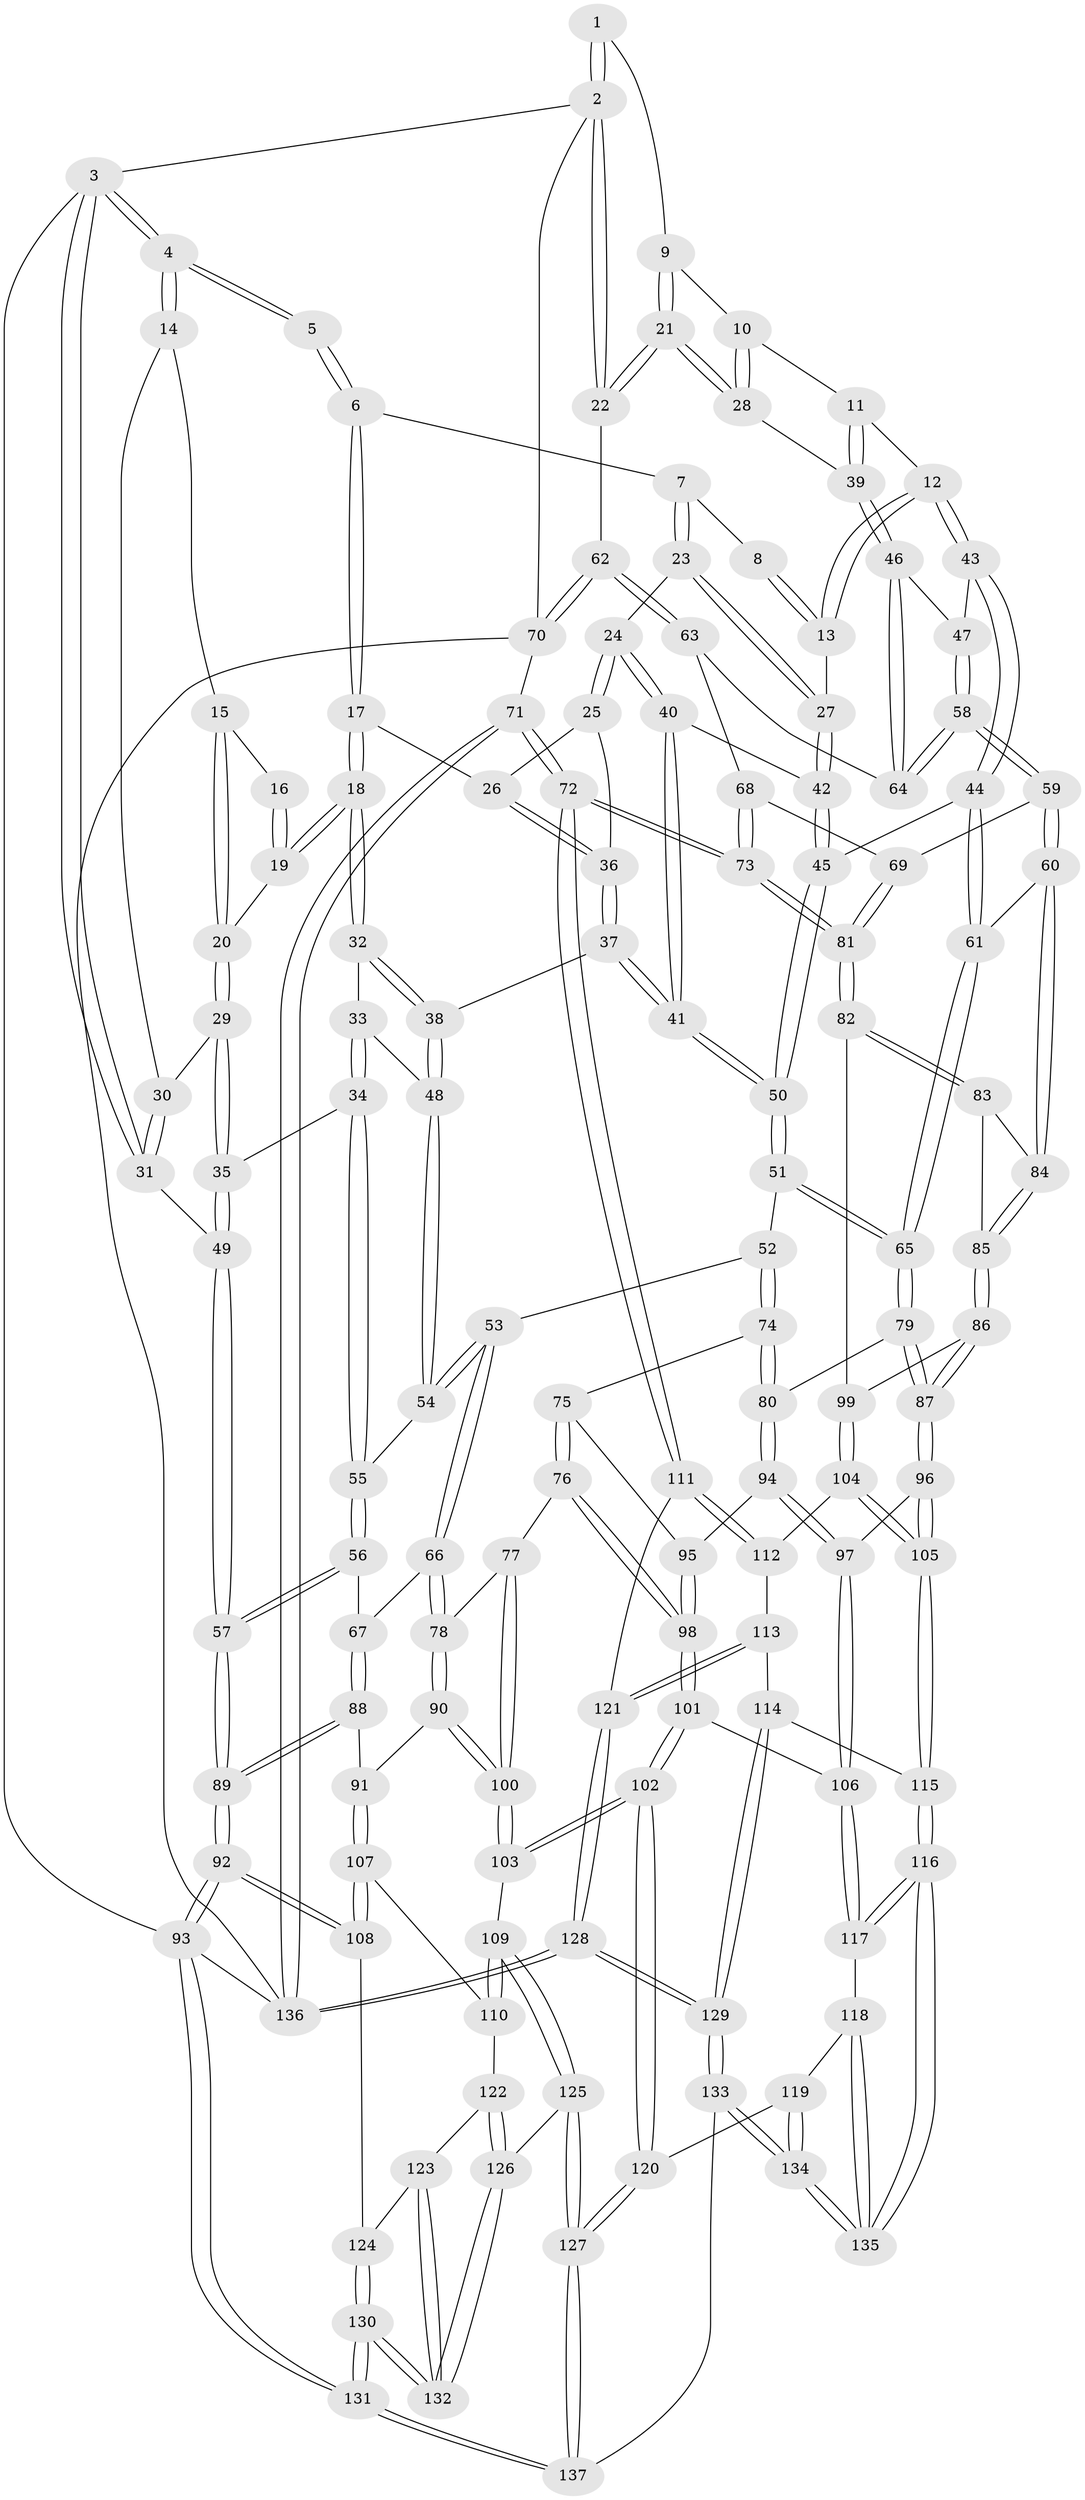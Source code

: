 // coarse degree distribution, {4: 0.11904761904761904, 3: 0.6785714285714286, 2: 0.13095238095238096, 6: 0.011904761904761904, 5: 0.05952380952380952}
// Generated by graph-tools (version 1.1) at 2025/54/03/04/25 22:54:49]
// undirected, 137 vertices, 339 edges
graph export_dot {
  node [color=gray90,style=filled];
  1 [pos="+0.878125550490636+0"];
  2 [pos="+1+0"];
  3 [pos="+0+0"];
  4 [pos="+0+0"];
  5 [pos="+0.18853696822190164+0"];
  6 [pos="+0.3359896307322768+0"];
  7 [pos="+0.5412554674844313+0"];
  8 [pos="+0.8589270046449815+0"];
  9 [pos="+0.8912347386476843+0"];
  10 [pos="+0.8850591282737469+0.031611783104542684"];
  11 [pos="+0.8182189744921621+0.11347581333202608"];
  12 [pos="+0.7579878252547915+0.13431533574561805"];
  13 [pos="+0.7511022922711764+0.1300827747948549"];
  14 [pos="+0.0873509377704173+0.0638133110945748"];
  15 [pos="+0.15550789590541328+0"];
  16 [pos="+0.16128177836573562+0"];
  17 [pos="+0.32128306450511007+0.044394730902249296"];
  18 [pos="+0.29542127491599524+0.08444271847913176"];
  19 [pos="+0.2090496282080409+0.08622635663883299"];
  20 [pos="+0.16028217383681365+0.09410265878259173"];
  21 [pos="+1+0.17363173959604894"];
  22 [pos="+1+0.15955308363520904"];
  23 [pos="+0.5646273347589795+0"];
  24 [pos="+0.5060557319079155+0.12718207844630158"];
  25 [pos="+0.4210105673100254+0.1074327389185965"];
  26 [pos="+0.3657270871246541+0.07586067860615159"];
  27 [pos="+0.7164962893233605+0.12542513520150703"];
  28 [pos="+1+0.17550196645342817"];
  29 [pos="+0.0973671670395173+0.15742266875480487"];
  30 [pos="+0.08728476787993984+0.06483568428731035"];
  31 [pos="+0+0"];
  32 [pos="+0.29522542728376666+0.0859969509199544"];
  33 [pos="+0.24600706752439117+0.1901977732057214"];
  34 [pos="+0.1175535293100066+0.19599253838366143"];
  35 [pos="+0.08722413964600755+0.17960468481814096"];
  36 [pos="+0.3832586735163504+0.18622209482282115"];
  37 [pos="+0.3762872857223746+0.21254527464796627"];
  38 [pos="+0.3716073967897563+0.21095778105858184"];
  39 [pos="+1+0.17870503826380524"];
  40 [pos="+0.5105411740556973+0.1420326228505063"];
  41 [pos="+0.4372730857023572+0.2621449568628829"];
  42 [pos="+0.61700749542745+0.19310348243931602"];
  43 [pos="+0.7896987590899193+0.2231847847948114"];
  44 [pos="+0.6535162364968711+0.30973914374056255"];
  45 [pos="+0.6164261889165499+0.26379660877706035"];
  46 [pos="+0.8996549006659007+0.2746951575800989"];
  47 [pos="+0.8040072713461729+0.23880715930291388"];
  48 [pos="+0.273761179293693+0.23065269693856136"];
  49 [pos="+0+0.2608643131513817"];
  50 [pos="+0.4441022009657079+0.3300895931142469"];
  51 [pos="+0.44166371123113696+0.33778795030729036"];
  52 [pos="+0.3592201393939714+0.3807784901235332"];
  53 [pos="+0.30613279756402706+0.3780769454929587"];
  54 [pos="+0.270382723071407+0.32832136473494705"];
  55 [pos="+0.1734853033960404+0.30377038386993505"];
  56 [pos="+0.09617355214097265+0.40058212003053634"];
  57 [pos="+0+0.3010488160648556"];
  58 [pos="+0.7422771304820039+0.40395999334985383"];
  59 [pos="+0.7242558577396173+0.42067143794386186"];
  60 [pos="+0.688666681819037+0.4345304839800665"];
  61 [pos="+0.6787833239662676+0.4311854441645129"];
  62 [pos="+1+0.40898483636324334"];
  63 [pos="+0.9172372177416104+0.38094790179229554"];
  64 [pos="+0.8995774289934035+0.35216216411023454"];
  65 [pos="+0.5720673515660133+0.462973714042776"];
  66 [pos="+0.2034922829429212+0.48297032843367577"];
  67 [pos="+0.16304376092595135+0.4727044168175571"];
  68 [pos="+0.9138466259715435+0.40064169837595087"];
  69 [pos="+0.843244614699689+0.4656915843795228"];
  70 [pos="+1+0.7045883037220203"];
  71 [pos="+1+0.7042297265753328"];
  72 [pos="+1+0.7002480131388445"];
  73 [pos="+0.9966891155076691+0.6499898834296962"];
  74 [pos="+0.39110377749896413+0.5223534376823539"];
  75 [pos="+0.3435310338539959+0.5539723954916638"];
  76 [pos="+0.2796611768646195+0.5708415054561795"];
  77 [pos="+0.27754946496632166+0.5696414324895032"];
  78 [pos="+0.20856231123868152+0.4955182591224465"];
  79 [pos="+0.5669843801204238+0.47360652426433336"];
  80 [pos="+0.438906283173314+0.5454912857980148"];
  81 [pos="+0.9045781278143306+0.6186372133331108"];
  82 [pos="+0.8906083485285781+0.6180050614456736"];
  83 [pos="+0.8119495225210261+0.5652297611594144"];
  84 [pos="+0.6939335062440619+0.4476599390166096"];
  85 [pos="+0.6966750541408662+0.5887004398096943"];
  86 [pos="+0.6919474235158783+0.6115318090949083"];
  87 [pos="+0.581581748365846+0.6579302411929491"];
  88 [pos="+0.00785247171724896+0.6017692050033491"];
  89 [pos="+0+0.5579458590303001"];
  90 [pos="+0.13659211252577844+0.6660302964672614"];
  91 [pos="+0.07712041726061042+0.6575920600660169"];
  92 [pos="+0+0.8318152877971656"];
  93 [pos="+0+1"];
  94 [pos="+0.4547326231648884+0.658676138236721"];
  95 [pos="+0.36732645313274287+0.6029373646642935"];
  96 [pos="+0.5607179380597188+0.6979771239886396"];
  97 [pos="+0.47139366918325365+0.7116132253861389"];
  98 [pos="+0.3145262487349744+0.6971172674861191"];
  99 [pos="+0.7640031048127887+0.6635979510344605"];
  100 [pos="+0.16352920849679692+0.6847626785772283"];
  101 [pos="+0.31780220851505026+0.7171825796508998"];
  102 [pos="+0.24381161124239445+0.7614557415821821"];
  103 [pos="+0.2223334464038075+0.7581169464874947"];
  104 [pos="+0.734907227505464+0.725875867382047"];
  105 [pos="+0.6172849193312183+0.7526691671050769"];
  106 [pos="+0.44810608652714745+0.7313131225666668"];
  107 [pos="+0.04894569671122789+0.775291875503966"];
  108 [pos="+0.019351248994161855+0.7998451715452047"];
  109 [pos="+0.17651681538514372+0.7945670449687019"];
  110 [pos="+0.15729799409017742+0.800358116132849"];
  111 [pos="+0.9676603925241372+0.7612650832336498"];
  112 [pos="+0.751031175078974+0.7478503870687648"];
  113 [pos="+0.7642627599750321+0.8147050136981624"];
  114 [pos="+0.7214379858056604+0.8357890303779193"];
  115 [pos="+0.6276452587875929+0.800099490277252"];
  116 [pos="+0.5986138609263643+0.9105299996585386"];
  117 [pos="+0.44627749585007415+0.780386416306558"];
  118 [pos="+0.4238195333734771+0.8576858496530164"];
  119 [pos="+0.36494957871826705+0.9153527990257757"];
  120 [pos="+0.30838977676920126+0.9376199326177125"];
  121 [pos="+0.8435262190232108+0.8526703349768103"];
  122 [pos="+0.1256203046353171+0.8357219017166353"];
  123 [pos="+0.07674861853266558+0.8547207909786437"];
  124 [pos="+0.05371180983351643+0.8457530532166048"];
  125 [pos="+0.17047177432123614+0.9331564555215387"];
  126 [pos="+0.12286789961431141+0.9519624023820258"];
  127 [pos="+0.30391617108385527+0.9452808999649942"];
  128 [pos="+0.7200778769203332+1"];
  129 [pos="+0.7165774290853955+1"];
  130 [pos="+0+1"];
  131 [pos="+0+1"];
  132 [pos="+0.11630084661993458+0.9563301355591273"];
  133 [pos="+0.6818899511327178+1"];
  134 [pos="+0.6352905821012049+1"];
  135 [pos="+0.599362980350216+0.9873483459903307"];
  136 [pos="+0.734949118588111+1"];
  137 [pos="+0.30547594684326285+1"];
  1 -- 2;
  1 -- 2;
  1 -- 9;
  2 -- 3;
  2 -- 22;
  2 -- 22;
  2 -- 70;
  3 -- 4;
  3 -- 4;
  3 -- 31;
  3 -- 31;
  3 -- 93;
  4 -- 5;
  4 -- 5;
  4 -- 14;
  4 -- 14;
  5 -- 6;
  5 -- 6;
  6 -- 7;
  6 -- 17;
  6 -- 17;
  7 -- 8;
  7 -- 23;
  7 -- 23;
  8 -- 13;
  8 -- 13;
  9 -- 10;
  9 -- 21;
  9 -- 21;
  10 -- 11;
  10 -- 28;
  10 -- 28;
  11 -- 12;
  11 -- 39;
  11 -- 39;
  12 -- 13;
  12 -- 13;
  12 -- 43;
  12 -- 43;
  13 -- 27;
  14 -- 15;
  14 -- 30;
  15 -- 16;
  15 -- 20;
  15 -- 20;
  16 -- 19;
  16 -- 19;
  17 -- 18;
  17 -- 18;
  17 -- 26;
  18 -- 19;
  18 -- 19;
  18 -- 32;
  18 -- 32;
  19 -- 20;
  20 -- 29;
  20 -- 29;
  21 -- 22;
  21 -- 22;
  21 -- 28;
  21 -- 28;
  22 -- 62;
  23 -- 24;
  23 -- 27;
  23 -- 27;
  24 -- 25;
  24 -- 25;
  24 -- 40;
  24 -- 40;
  25 -- 26;
  25 -- 36;
  26 -- 36;
  26 -- 36;
  27 -- 42;
  27 -- 42;
  28 -- 39;
  29 -- 30;
  29 -- 35;
  29 -- 35;
  30 -- 31;
  30 -- 31;
  31 -- 49;
  32 -- 33;
  32 -- 38;
  32 -- 38;
  33 -- 34;
  33 -- 34;
  33 -- 48;
  34 -- 35;
  34 -- 55;
  34 -- 55;
  35 -- 49;
  35 -- 49;
  36 -- 37;
  36 -- 37;
  37 -- 38;
  37 -- 41;
  37 -- 41;
  38 -- 48;
  38 -- 48;
  39 -- 46;
  39 -- 46;
  40 -- 41;
  40 -- 41;
  40 -- 42;
  41 -- 50;
  41 -- 50;
  42 -- 45;
  42 -- 45;
  43 -- 44;
  43 -- 44;
  43 -- 47;
  44 -- 45;
  44 -- 61;
  44 -- 61;
  45 -- 50;
  45 -- 50;
  46 -- 47;
  46 -- 64;
  46 -- 64;
  47 -- 58;
  47 -- 58;
  48 -- 54;
  48 -- 54;
  49 -- 57;
  49 -- 57;
  50 -- 51;
  50 -- 51;
  51 -- 52;
  51 -- 65;
  51 -- 65;
  52 -- 53;
  52 -- 74;
  52 -- 74;
  53 -- 54;
  53 -- 54;
  53 -- 66;
  53 -- 66;
  54 -- 55;
  55 -- 56;
  55 -- 56;
  56 -- 57;
  56 -- 57;
  56 -- 67;
  57 -- 89;
  57 -- 89;
  58 -- 59;
  58 -- 59;
  58 -- 64;
  58 -- 64;
  59 -- 60;
  59 -- 60;
  59 -- 69;
  60 -- 61;
  60 -- 84;
  60 -- 84;
  61 -- 65;
  61 -- 65;
  62 -- 63;
  62 -- 63;
  62 -- 70;
  62 -- 70;
  63 -- 64;
  63 -- 68;
  65 -- 79;
  65 -- 79;
  66 -- 67;
  66 -- 78;
  66 -- 78;
  67 -- 88;
  67 -- 88;
  68 -- 69;
  68 -- 73;
  68 -- 73;
  69 -- 81;
  69 -- 81;
  70 -- 71;
  70 -- 136;
  71 -- 72;
  71 -- 72;
  71 -- 136;
  71 -- 136;
  72 -- 73;
  72 -- 73;
  72 -- 111;
  72 -- 111;
  73 -- 81;
  73 -- 81;
  74 -- 75;
  74 -- 80;
  74 -- 80;
  75 -- 76;
  75 -- 76;
  75 -- 95;
  76 -- 77;
  76 -- 98;
  76 -- 98;
  77 -- 78;
  77 -- 100;
  77 -- 100;
  78 -- 90;
  78 -- 90;
  79 -- 80;
  79 -- 87;
  79 -- 87;
  80 -- 94;
  80 -- 94;
  81 -- 82;
  81 -- 82;
  82 -- 83;
  82 -- 83;
  82 -- 99;
  83 -- 84;
  83 -- 85;
  84 -- 85;
  84 -- 85;
  85 -- 86;
  85 -- 86;
  86 -- 87;
  86 -- 87;
  86 -- 99;
  87 -- 96;
  87 -- 96;
  88 -- 89;
  88 -- 89;
  88 -- 91;
  89 -- 92;
  89 -- 92;
  90 -- 91;
  90 -- 100;
  90 -- 100;
  91 -- 107;
  91 -- 107;
  92 -- 93;
  92 -- 93;
  92 -- 108;
  92 -- 108;
  93 -- 131;
  93 -- 131;
  93 -- 136;
  94 -- 95;
  94 -- 97;
  94 -- 97;
  95 -- 98;
  95 -- 98;
  96 -- 97;
  96 -- 105;
  96 -- 105;
  97 -- 106;
  97 -- 106;
  98 -- 101;
  98 -- 101;
  99 -- 104;
  99 -- 104;
  100 -- 103;
  100 -- 103;
  101 -- 102;
  101 -- 102;
  101 -- 106;
  102 -- 103;
  102 -- 103;
  102 -- 120;
  102 -- 120;
  103 -- 109;
  104 -- 105;
  104 -- 105;
  104 -- 112;
  105 -- 115;
  105 -- 115;
  106 -- 117;
  106 -- 117;
  107 -- 108;
  107 -- 108;
  107 -- 110;
  108 -- 124;
  109 -- 110;
  109 -- 110;
  109 -- 125;
  109 -- 125;
  110 -- 122;
  111 -- 112;
  111 -- 112;
  111 -- 121;
  112 -- 113;
  113 -- 114;
  113 -- 121;
  113 -- 121;
  114 -- 115;
  114 -- 129;
  114 -- 129;
  115 -- 116;
  115 -- 116;
  116 -- 117;
  116 -- 117;
  116 -- 135;
  116 -- 135;
  117 -- 118;
  118 -- 119;
  118 -- 135;
  118 -- 135;
  119 -- 120;
  119 -- 134;
  119 -- 134;
  120 -- 127;
  120 -- 127;
  121 -- 128;
  121 -- 128;
  122 -- 123;
  122 -- 126;
  122 -- 126;
  123 -- 124;
  123 -- 132;
  123 -- 132;
  124 -- 130;
  124 -- 130;
  125 -- 126;
  125 -- 127;
  125 -- 127;
  126 -- 132;
  126 -- 132;
  127 -- 137;
  127 -- 137;
  128 -- 129;
  128 -- 129;
  128 -- 136;
  128 -- 136;
  129 -- 133;
  129 -- 133;
  130 -- 131;
  130 -- 131;
  130 -- 132;
  130 -- 132;
  131 -- 137;
  131 -- 137;
  133 -- 134;
  133 -- 134;
  133 -- 137;
  134 -- 135;
  134 -- 135;
}
